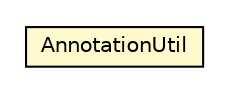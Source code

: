 #!/usr/local/bin/dot
#
# Class diagram 
# Generated by UMLGraph version 5.1 (http://www.umlgraph.org/)
#

digraph G {
	edge [fontname="Helvetica",fontsize=10,labelfontname="Helvetica",labelfontsize=10];
	node [fontname="Helvetica",fontsize=10,shape=plaintext];
	nodesep=0.25;
	ranksep=0.5;
	// org.androidtransfuse.util.AnnotationUtil
	c78189 [label=<<table title="org.androidtransfuse.util.AnnotationUtil" border="0" cellborder="1" cellspacing="0" cellpadding="2" port="p" bgcolor="lemonChiffon" href="./AnnotationUtil.html">
		<tr><td><table border="0" cellspacing="0" cellpadding="1">
<tr><td align="center" balign="center"> AnnotationUtil </td></tr>
		</table></td></tr>
		</table>>, fontname="Helvetica", fontcolor="black", fontsize=10.0];
}

